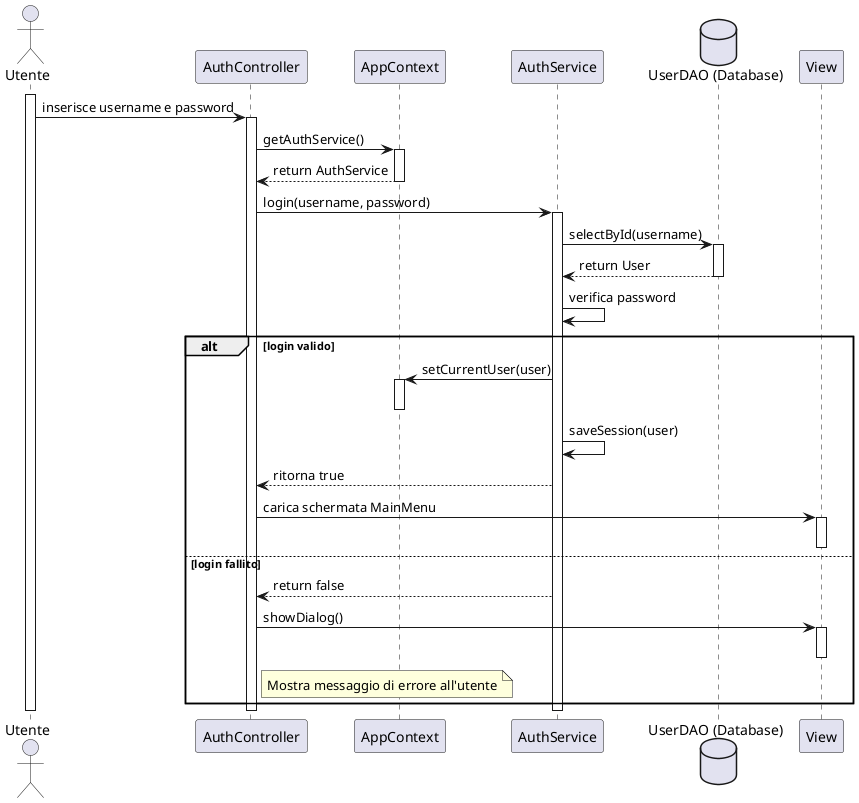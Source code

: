 @startuml
actor Utente
participant AuthController
participant AppContext
participant AuthService
database "UserDAO (Database)" as DB
participant View

activate Utente
Utente -> AuthController : inserisce username e password
activate AuthController

AuthController -> AppContext : getAuthService()
activate AppContext
AppContext --> AuthController : return AuthService
deactivate AppContext

AuthController -> AuthService : login(username, password)
activate AuthService

AuthService -> DB : selectById(username)
activate DB


DB --> AuthService : return User
deactivate DB

AuthService -> AuthService : verifica password

alt login valido

    AuthService -> AppContext : setCurrentUser(user)
    activate AppContext
    deactivate AppContext
    AuthService->AuthService: saveSession(user)
    AuthService --> AuthController : ritorna true
    AuthController -> View : carica schermata MainMenu
    activate View
    deactivate View
else login fallito
    AuthService --> AuthController : return false
    AuthController -> View :  showDialog()
    note right of AuthController
        Mostra messaggio di errore all'utente
    end note
    activate View
    deactivate View
end

deactivate AuthService
deactivate AuthController
deactivate Utente
@enduml